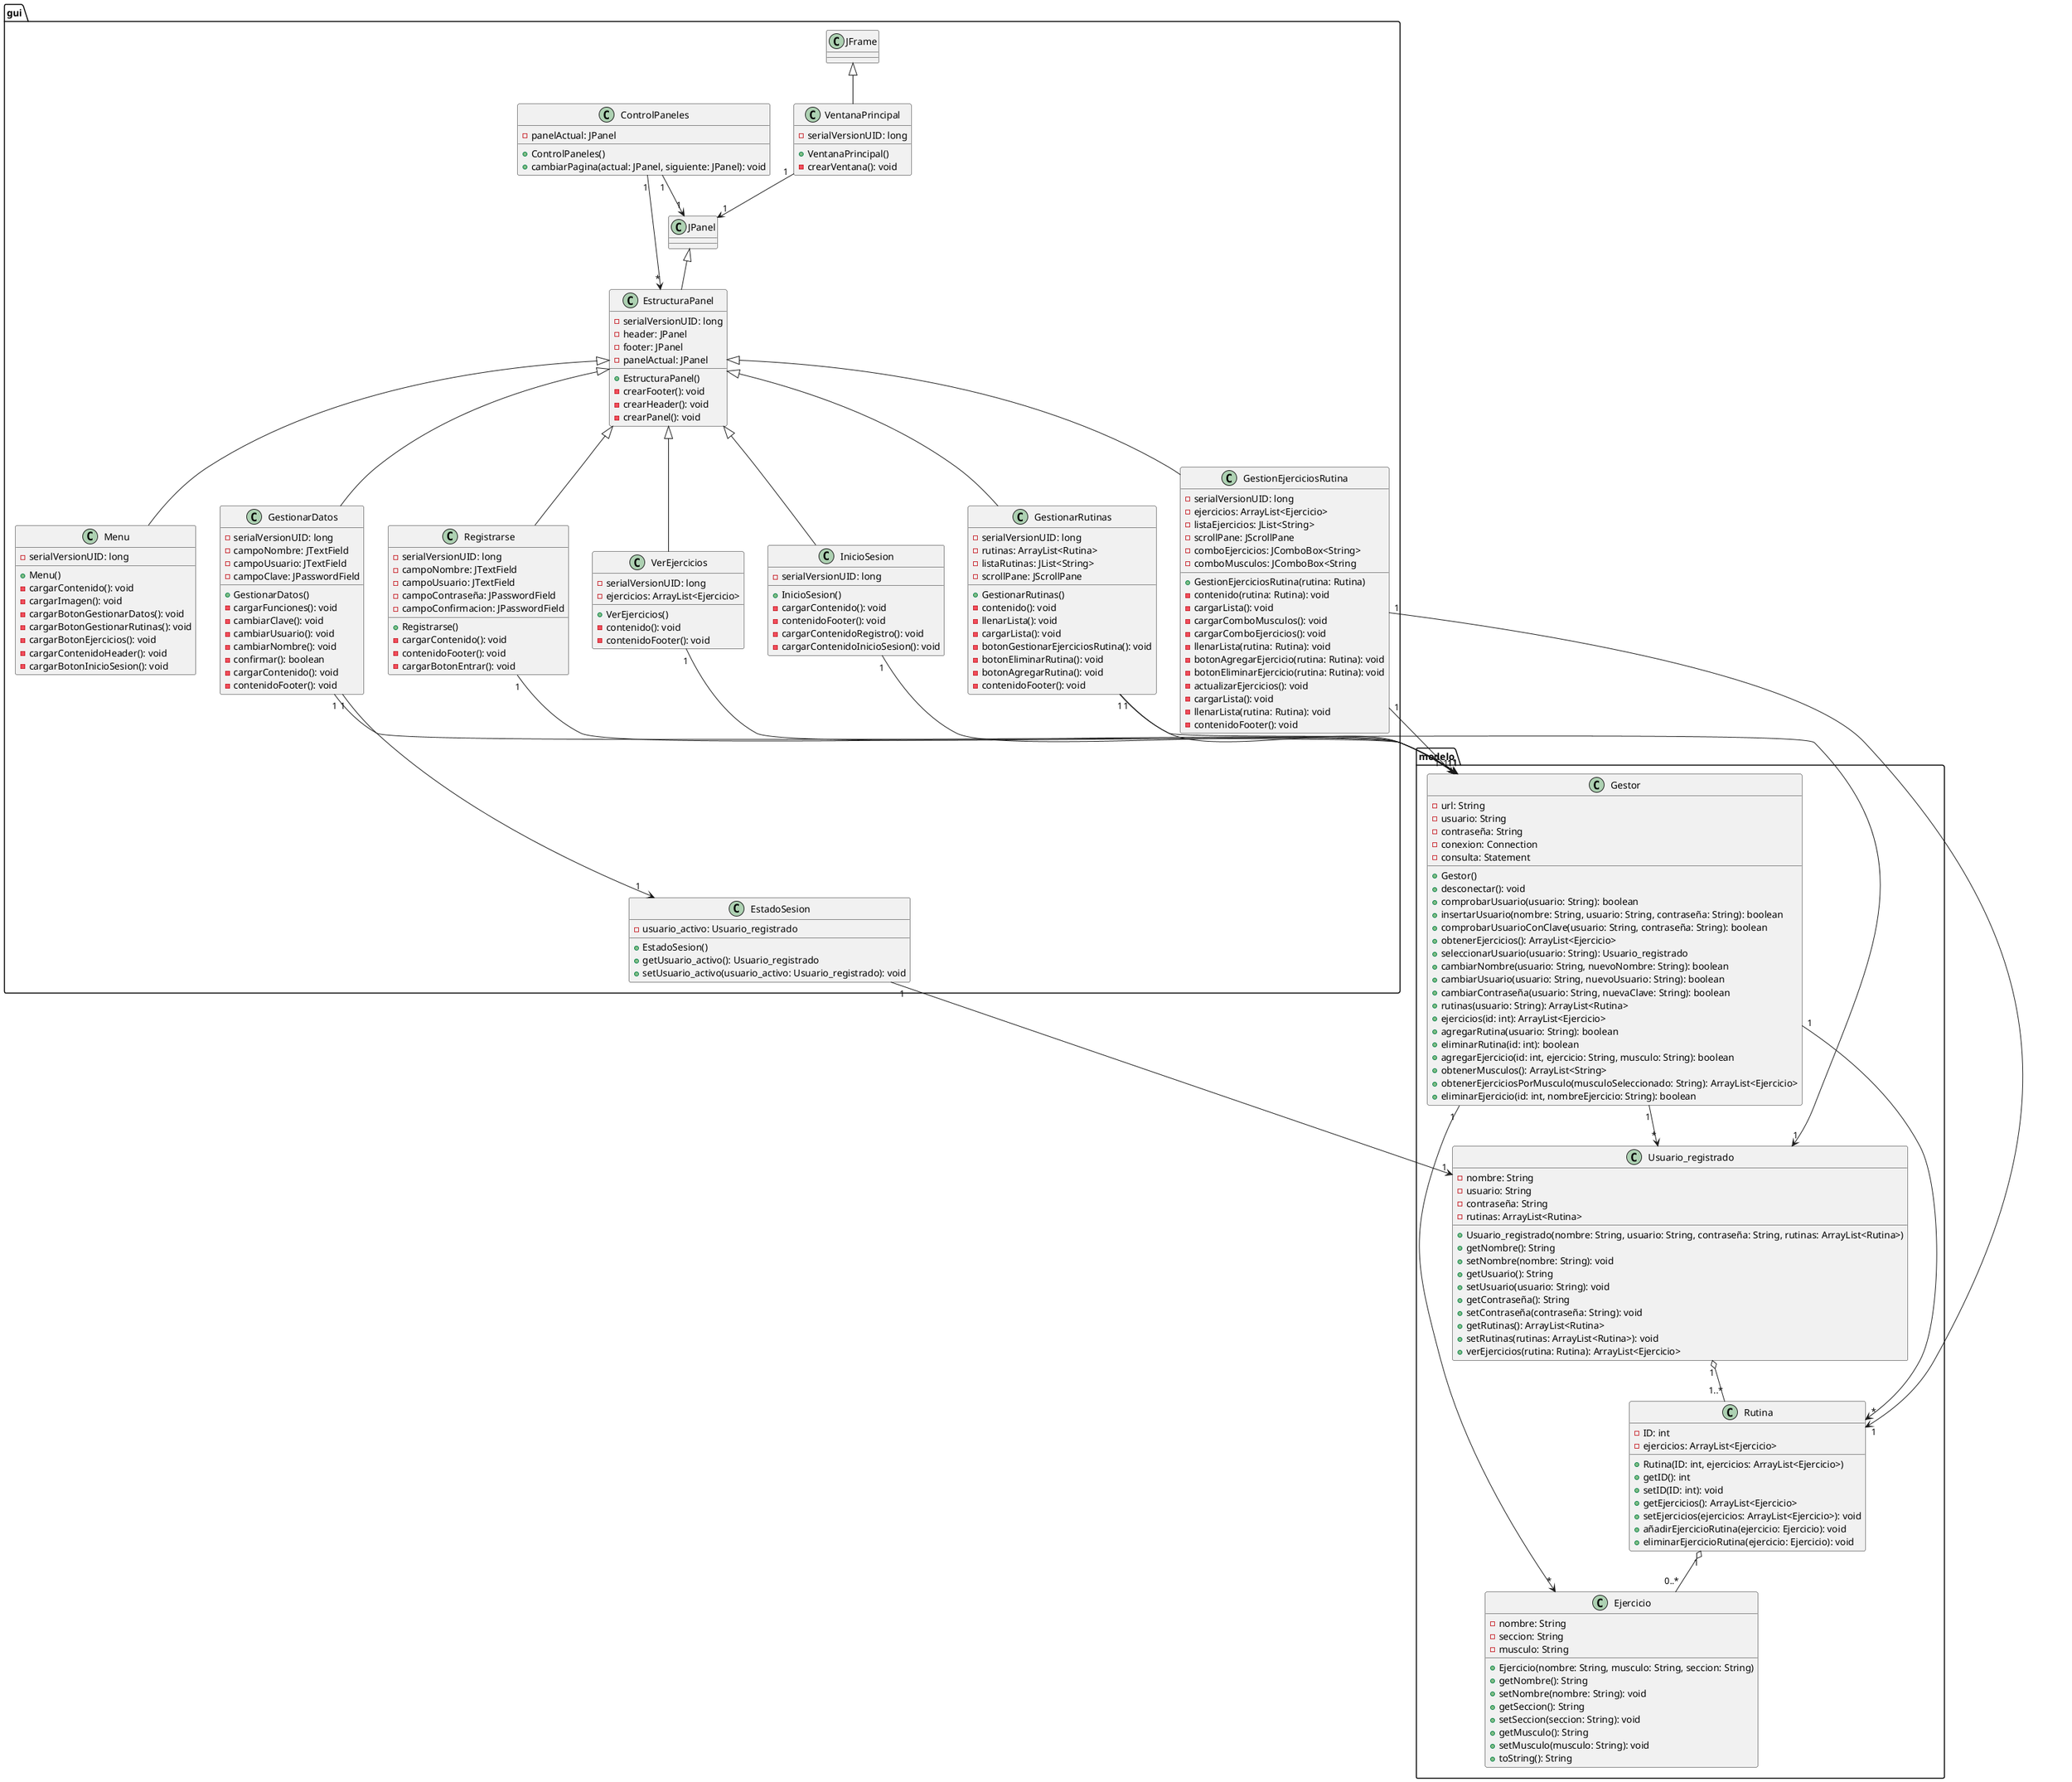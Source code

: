 @startuml
package modelo {
    class Usuario_registrado {
        - nombre: String
        - usuario: String
        - contraseña: String
        - rutinas: ArrayList<Rutina>

        + Usuario_registrado(nombre: String, usuario: String, contraseña: String, rutinas: ArrayList<Rutina>)
        + getNombre(): String
        + setNombre(nombre: String): void
        + getUsuario(): String
        + setUsuario(usuario: String): void
        + getContraseña(): String
        + setContraseña(contraseña: String): void
        + getRutinas(): ArrayList<Rutina>
        + setRutinas(rutinas: ArrayList<Rutina>): void
        + verEjercicios(rutina: Rutina): ArrayList<Ejercicio>
    }

    class Rutina {
        - ID: int
        - ejercicios: ArrayList<Ejercicio>

        + Rutina(ID: int, ejercicios: ArrayList<Ejercicio>)
        + getID(): int
        + setID(ID: int): void
        + getEjercicios(): ArrayList<Ejercicio>
        + setEjercicios(ejercicios: ArrayList<Ejercicio>): void
        + añadirEjercicioRutina(ejercicio: Ejercicio): void
        + eliminarEjercicioRutina(ejercicio: Ejercicio): void
    }

    class Ejercicio {
        - nombre: String
        - seccion: String
        - musculo: String

        + Ejercicio(nombre: String, musculo: String, seccion: String)
        + getNombre(): String
        + setNombre(nombre: String): void
        + getSeccion(): String
        + setSeccion(seccion: String): void
        + getMusculo(): String
        + setMusculo(musculo: String): void
        + toString(): String
    }

    class Gestor {
        - url: String
        - usuario: String
        - contraseña: String
        - conexion: Connection
        - consulta: Statement

        + Gestor()
        + desconectar(): void
        + comprobarUsuario(usuario: String): boolean
        + insertarUsuario(nombre: String, usuario: String, contraseña: String): boolean
        + comprobarUsuarioConClave(usuario: String, contraseña: String): boolean
        + obtenerEjercicios(): ArrayList<Ejercicio>
        + seleccionarUsuario(usuario: String): Usuario_registrado
        + cambiarNombre(usuario: String, nuevoNombre: String): boolean
        + cambiarUsuario(usuario: String, nuevoUsuario: String): boolean
        + cambiarContraseña(usuario: String, nuevaClave: String): boolean
        + rutinas(usuario: String): ArrayList<Rutina>
        + ejercicios(id: int): ArrayList<Ejercicio>
        + agregarRutina(usuario: String): boolean
        + eliminarRutina(id: int): boolean
        + agregarEjercicio(id: int, ejercicio: String, musculo: String): boolean
        + obtenerMusculos(): ArrayList<String>
        + obtenerEjerciciosPorMusculo(musculoSeleccionado: String): ArrayList<Ejercicio>
        + eliminarEjercicio(id: int, nombreEjercicio: String): boolean
    }
}

package gui {
    class VentanaPrincipal extends JFrame {
        - serialVersionUID: long

        + VentanaPrincipal()
        - crearVentana(): void
    }

    class EstructuraPanel extends JPanel {
        - serialVersionUID: long
        - header: JPanel
        - footer: JPanel
        - panelActual: JPanel

        + EstructuraPanel()
        - crearFooter(): void
        - crearHeader(): void
        - crearPanel(): void
    }

    class Menu extends EstructuraPanel {
        - serialVersionUID: long

        + Menu()
        - cargarContenido(): void
        - cargarImagen(): void
        - cargarBotonGestionarDatos(): void
        - cargarBotonGestionarRutinas(): void
        - cargarBotonEjercicios(): void
        - cargarContenidoHeader(): void
        - cargarBotonInicioSesion(): void
    }

    class InicioSesion extends EstructuraPanel {
        - serialVersionUID: long

        + InicioSesion()
        - cargarContenido(): void
        - contenidoFooter(): void
        - cargarContenidoRegistro(): void
        - cargarContenidoInicioSesion(): void
    }

    class Registrarse extends EstructuraPanel {
        - serialVersionUID: long
        - campoNombre: JTextField
        - campoUsuario: JTextField
        - campoContraseña: JPasswordField
        - campoConfirmacion: JPasswordField

        + Registrarse()
        - cargarContenido(): void
        - contenidoFooter(): void
        - cargarBotonEntrar(): void
    }

    class VerEjercicios extends EstructuraPanel {
        - serialVersionUID: long
        - ejercicios: ArrayList<Ejercicio>

        + VerEjercicios()
        - contenido(): void
        - contenidoFooter(): void
    }

    class GestionarRutinas extends EstructuraPanel {
        - serialVersionUID: long
        - rutinas: ArrayList<Rutina>
        - listaRutinas: JList<String>
        - scrollPane: JScrollPane

        + GestionarRutinas()
        - contenido(): void
        - llenarLista(): void
        - cargarLista(): void
        - botonGestionarEjerciciosRutina(): void
        - botonEliminarRutina(): void
        - botonAgregarRutina(): void
        - contenidoFooter(): void
    }

    class GestionEjerciciosRutina extends EstructuraPanel {
        - serialVersionUID: long
        - ejercicios: ArrayList<Ejercicio>
        - listaEjercicios: JList<String>
        - scrollPane: JScrollPane
        - comboEjercicios: JComboBox<String>
        - comboMusculos: JComboBox<String
        + GestionEjerciciosRutina(rutina: Rutina)
        - contenido(rutina: Rutina): void
        - cargarLista(): void
        - cargarComboMusculos(): void
        - cargarComboEjercicios(): void
        - llenarLista(rutina: Rutina): void
        - botonAgregarEjercicio(rutina: Rutina): void
        - botonEliminarEjercicio(rutina: Rutina): void
        - actualizarEjercicios(): void
        - cargarLista(): void
        - llenarLista(rutina: Rutina): void
        - contenidoFooter(): void
    }

    class GestionarDatos extends EstructuraPanel {
        - serialVersionUID: long
        - campoNombre: JTextField
        - campoUsuario: JTextField
        - campoClave: JPasswordField

        + GestionarDatos()
        - cargarFunciones(): void
        - cambiarClave(): void
        - cambiarUsuario(): void
        - cambiarNombre(): void
        - confirmar(): boolean
        - cargarContenido(): void
        - contenidoFooter(): void
    }

    class ControlPaneles {
        - panelActual: JPanel

        + ControlPaneles()
        + cambiarPagina(actual: JPanel, siguiente: JPanel): void
    }

    class EstadoSesion {
        - usuario_activo: Usuario_registrado

        + EstadoSesion()
        + getUsuario_activo(): Usuario_registrado
        + setUsuario_activo(usuario_activo: Usuario_registrado): void
    }
}

Usuario_registrado "1" o-- "1..*" Rutina
Rutina "1" o-- "0..*" Ejercicio
Gestor "1" --> "*" Usuario_registrado
Gestor "1" --> "*" Rutina
Gestor "1" --> "*" Ejercicio
ControlPaneles "1" --> "*" EstructuraPanel
ControlPaneles "1" --> "1" JPanel
EstadoSesion "1" --> "1" Usuario_registrado
VentanaPrincipal "1" --> "1" JPanel
GestionarDatos "1" --> "1" Gestor
GestionarDatos "1" --> "1" EstadoSesion
GestionEjerciciosRutina "1" --> "1" Gestor
GestionEjerciciosRutina "1" --> "1" Rutina
GestionarRutinas "1" --> "1" Gestor
GestionarRutinas "1" --> "1" Usuario_registrado
InicioSesion "1" --> "1" Gestor
Registrarse "1" --> "1" Gestor
VerEjercicios "1" --> "1" Gestor

@enduml